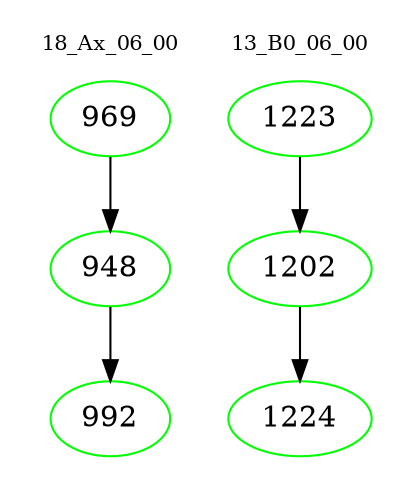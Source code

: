 digraph{
subgraph cluster_0 {
color = white
label = "18_Ax_06_00";
fontsize=10;
T0_969 [label="969", color="green"]
T0_969 -> T0_948 [color="black"]
T0_948 [label="948", color="green"]
T0_948 -> T0_992 [color="black"]
T0_992 [label="992", color="green"]
}
subgraph cluster_1 {
color = white
label = "13_B0_06_00";
fontsize=10;
T1_1223 [label="1223", color="green"]
T1_1223 -> T1_1202 [color="black"]
T1_1202 [label="1202", color="green"]
T1_1202 -> T1_1224 [color="black"]
T1_1224 [label="1224", color="green"]
}
}
